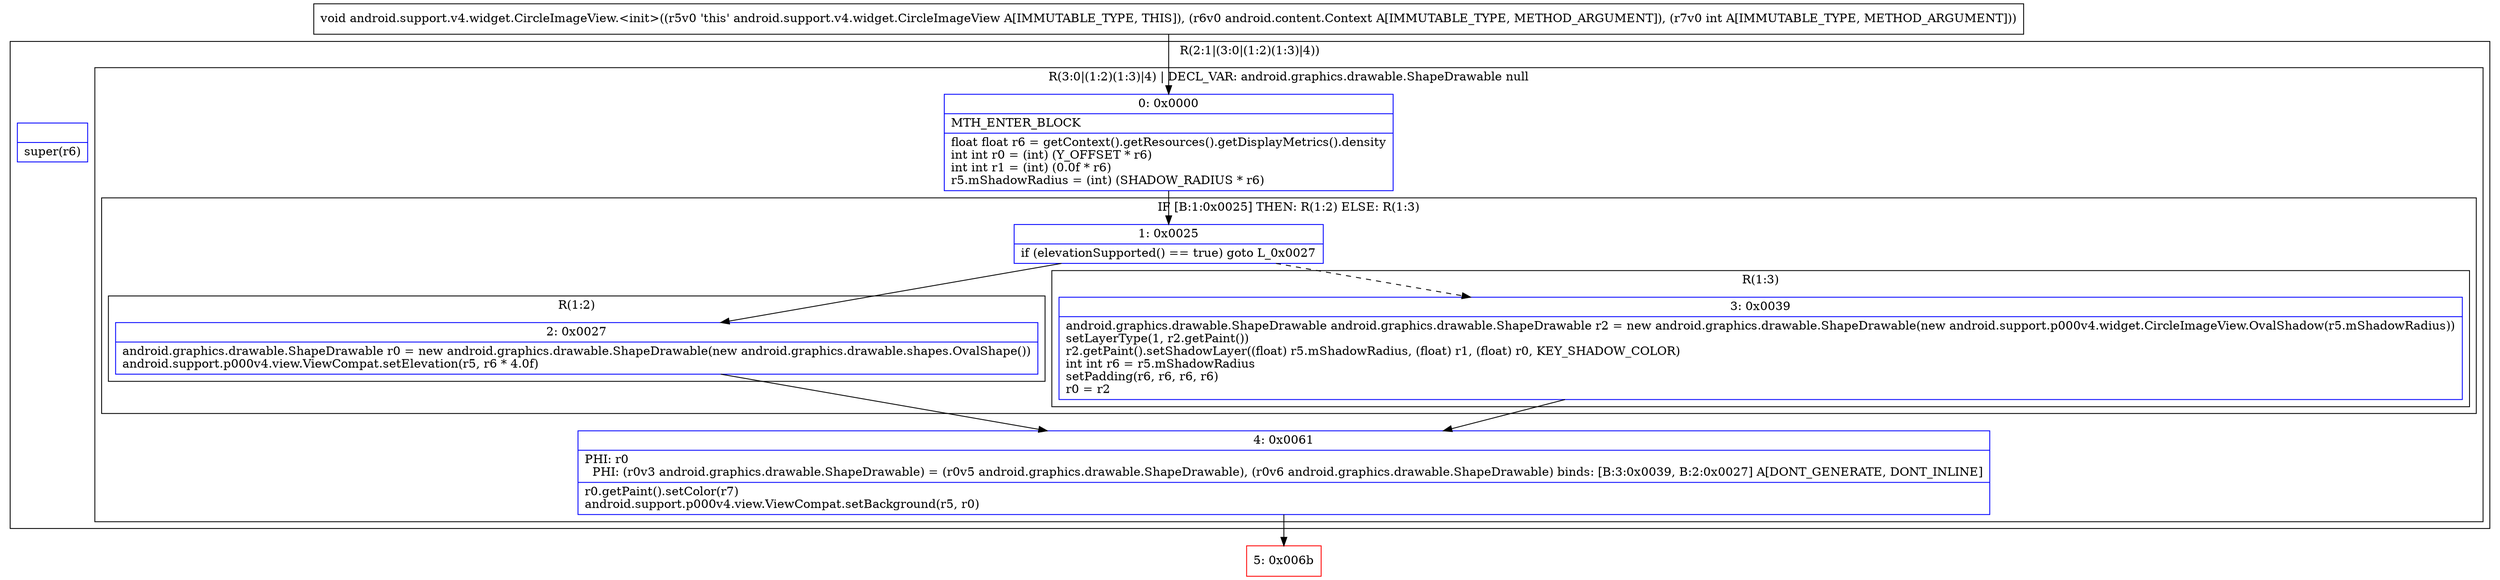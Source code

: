 digraph "CFG forandroid.support.v4.widget.CircleImageView.\<init\>(Landroid\/content\/Context;I)V" {
subgraph cluster_Region_1292222571 {
label = "R(2:1|(3:0|(1:2)(1:3)|4))";
node [shape=record,color=blue];
Node_InsnContainer_1508218297 [shape=record,label="{|super(r6)\l}"];
subgraph cluster_Region_597528390 {
label = "R(3:0|(1:2)(1:3)|4) | DECL_VAR: android.graphics.drawable.ShapeDrawable null\l";
node [shape=record,color=blue];
Node_0 [shape=record,label="{0\:\ 0x0000|MTH_ENTER_BLOCK\l|float float r6 = getContext().getResources().getDisplayMetrics().density\lint int r0 = (int) (Y_OFFSET * r6)\lint int r1 = (int) (0.0f * r6)\lr5.mShadowRadius = (int) (SHADOW_RADIUS * r6)\l}"];
subgraph cluster_IfRegion_2143167100 {
label = "IF [B:1:0x0025] THEN: R(1:2) ELSE: R(1:3)";
node [shape=record,color=blue];
Node_1 [shape=record,label="{1\:\ 0x0025|if (elevationSupported() == true) goto L_0x0027\l}"];
subgraph cluster_Region_662004582 {
label = "R(1:2)";
node [shape=record,color=blue];
Node_2 [shape=record,label="{2\:\ 0x0027|android.graphics.drawable.ShapeDrawable r0 = new android.graphics.drawable.ShapeDrawable(new android.graphics.drawable.shapes.OvalShape())\landroid.support.p000v4.view.ViewCompat.setElevation(r5, r6 * 4.0f)\l}"];
}
subgraph cluster_Region_199744928 {
label = "R(1:3)";
node [shape=record,color=blue];
Node_3 [shape=record,label="{3\:\ 0x0039|android.graphics.drawable.ShapeDrawable android.graphics.drawable.ShapeDrawable r2 = new android.graphics.drawable.ShapeDrawable(new android.support.p000v4.widget.CircleImageView.OvalShadow(r5.mShadowRadius))\lsetLayerType(1, r2.getPaint())\lr2.getPaint().setShadowLayer((float) r5.mShadowRadius, (float) r1, (float) r0, KEY_SHADOW_COLOR)\lint int r6 = r5.mShadowRadius\lsetPadding(r6, r6, r6, r6)\lr0 = r2\l}"];
}
}
Node_4 [shape=record,label="{4\:\ 0x0061|PHI: r0 \l  PHI: (r0v3 android.graphics.drawable.ShapeDrawable) = (r0v5 android.graphics.drawable.ShapeDrawable), (r0v6 android.graphics.drawable.ShapeDrawable) binds: [B:3:0x0039, B:2:0x0027] A[DONT_GENERATE, DONT_INLINE]\l|r0.getPaint().setColor(r7)\landroid.support.p000v4.view.ViewCompat.setBackground(r5, r0)\l}"];
}
}
Node_5 [shape=record,color=red,label="{5\:\ 0x006b}"];
MethodNode[shape=record,label="{void android.support.v4.widget.CircleImageView.\<init\>((r5v0 'this' android.support.v4.widget.CircleImageView A[IMMUTABLE_TYPE, THIS]), (r6v0 android.content.Context A[IMMUTABLE_TYPE, METHOD_ARGUMENT]), (r7v0 int A[IMMUTABLE_TYPE, METHOD_ARGUMENT])) }"];
MethodNode -> Node_0;
Node_0 -> Node_1;
Node_1 -> Node_2;
Node_1 -> Node_3[style=dashed];
Node_2 -> Node_4;
Node_3 -> Node_4;
Node_4 -> Node_5;
}

